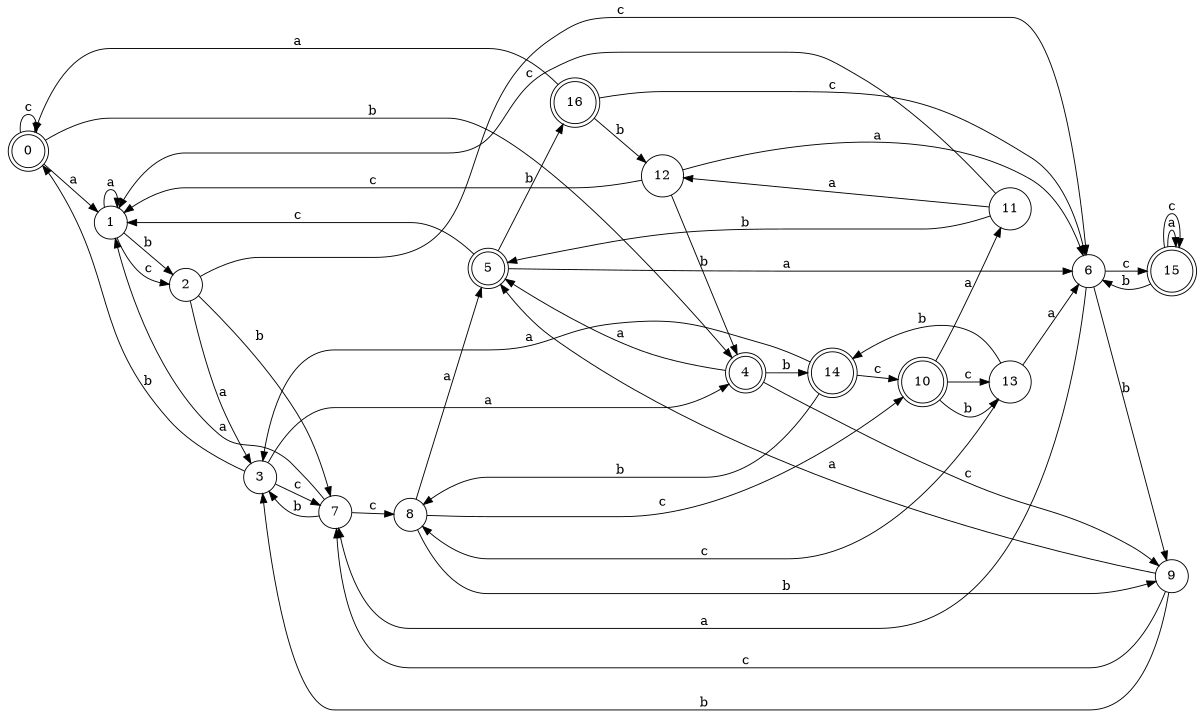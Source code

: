 digraph n14_4 {
__start0 [label="" shape="none"];

rankdir=LR;
size="8,5";

s0 [style="rounded,filled", color="black", fillcolor="white" shape="doublecircle", label="0"];
s1 [style="filled", color="black", fillcolor="white" shape="circle", label="1"];
s2 [style="filled", color="black", fillcolor="white" shape="circle", label="2"];
s3 [style="filled", color="black", fillcolor="white" shape="circle", label="3"];
s4 [style="rounded,filled", color="black", fillcolor="white" shape="doublecircle", label="4"];
s5 [style="rounded,filled", color="black", fillcolor="white" shape="doublecircle", label="5"];
s6 [style="filled", color="black", fillcolor="white" shape="circle", label="6"];
s7 [style="filled", color="black", fillcolor="white" shape="circle", label="7"];
s8 [style="filled", color="black", fillcolor="white" shape="circle", label="8"];
s9 [style="filled", color="black", fillcolor="white" shape="circle", label="9"];
s10 [style="rounded,filled", color="black", fillcolor="white" shape="doublecircle", label="10"];
s11 [style="filled", color="black", fillcolor="white" shape="circle", label="11"];
s12 [style="filled", color="black", fillcolor="white" shape="circle", label="12"];
s13 [style="filled", color="black", fillcolor="white" shape="circle", label="13"];
s14 [style="rounded,filled", color="black", fillcolor="white" shape="doublecircle", label="14"];
s15 [style="rounded,filled", color="black", fillcolor="white" shape="doublecircle", label="15"];
s16 [style="rounded,filled", color="black", fillcolor="white" shape="doublecircle", label="16"];
s0 -> s1 [label="a"];
s0 -> s4 [label="b"];
s0 -> s0 [label="c"];
s1 -> s1 [label="a"];
s1 -> s2 [label="b"];
s1 -> s2 [label="c"];
s2 -> s3 [label="a"];
s2 -> s7 [label="b"];
s2 -> s6 [label="c"];
s3 -> s4 [label="a"];
s3 -> s0 [label="b"];
s3 -> s7 [label="c"];
s4 -> s5 [label="a"];
s4 -> s14 [label="b"];
s4 -> s9 [label="c"];
s5 -> s6 [label="a"];
s5 -> s16 [label="b"];
s5 -> s1 [label="c"];
s6 -> s7 [label="a"];
s6 -> s9 [label="b"];
s6 -> s15 [label="c"];
s7 -> s1 [label="a"];
s7 -> s3 [label="b"];
s7 -> s8 [label="c"];
s8 -> s5 [label="a"];
s8 -> s9 [label="b"];
s8 -> s10 [label="c"];
s9 -> s5 [label="a"];
s9 -> s3 [label="b"];
s9 -> s7 [label="c"];
s10 -> s11 [label="a"];
s10 -> s13 [label="b"];
s10 -> s13 [label="c"];
s11 -> s12 [label="a"];
s11 -> s5 [label="b"];
s11 -> s1 [label="c"];
s12 -> s6 [label="a"];
s12 -> s4 [label="b"];
s12 -> s1 [label="c"];
s13 -> s6 [label="a"];
s13 -> s14 [label="b"];
s13 -> s8 [label="c"];
s14 -> s3 [label="a"];
s14 -> s8 [label="b"];
s14 -> s10 [label="c"];
s15 -> s15 [label="a"];
s15 -> s6 [label="b"];
s15 -> s15 [label="c"];
s16 -> s0 [label="a"];
s16 -> s12 [label="b"];
s16 -> s6 [label="c"];

}
